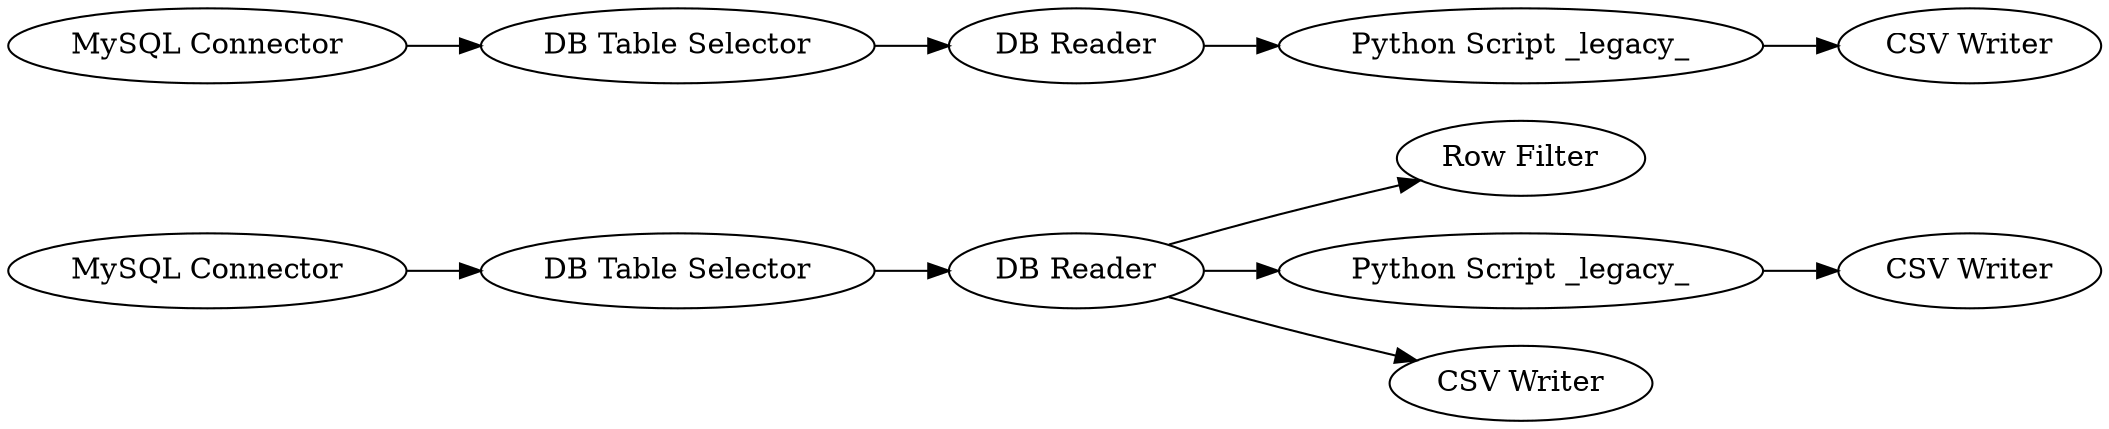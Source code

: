 digraph {
	3 -> 9
	7 -> 8
	15 -> 10
	3 -> 7
	3 -> 4
	13 -> 14
	14 -> 15
	1 -> 2
	2 -> 3
	10 -> 11
	13 [label="MySQL Connector"]
	1 [label="MySQL Connector"]
	7 [label="Python Script _legacy_"]
	9 [label="Row Filter"]
	11 [label="CSV Writer"]
	4 [label="CSV Writer"]
	8 [label="CSV Writer"]
	15 [label="DB Reader"]
	14 [label="DB Table Selector"]
	3 [label="DB Reader"]
	2 [label="DB Table Selector"]
	10 [label="Python Script _legacy_"]
	rankdir=LR
}
